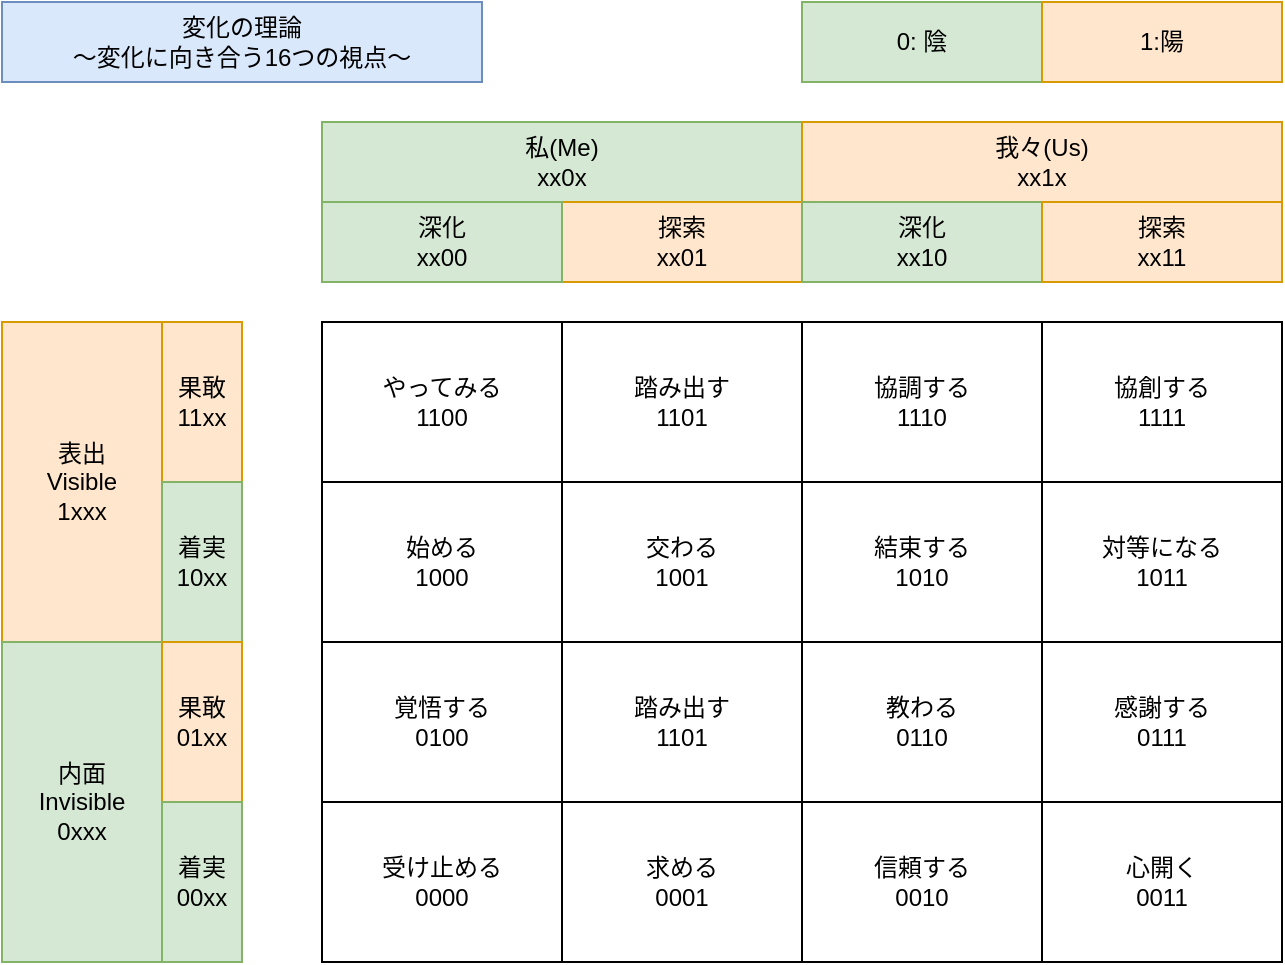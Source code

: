 <mxfile version="28.0.5">
  <diagram name="ページ1" id="mY1jggUUZ-PqJJy-1mbn">
    <mxGraphModel dx="947" dy="918" grid="1" gridSize="10" guides="1" tooltips="1" connect="1" arrows="1" fold="1" page="1" pageScale="1" pageWidth="1654" pageHeight="1169" math="0" shadow="0">
      <root>
        <mxCell id="0" />
        <mxCell id="1" parent="0" />
        <mxCell id="7bm0Vq01euhdjV_xX33Y-1" value="変化の理論&lt;div&gt;～変化に向き合う16つの視点～&lt;/div&gt;" style="text;html=1;align=center;verticalAlign=middle;whiteSpace=wrap;rounded=0;fillColor=#dae8fc;strokeColor=#6c8ebf;" parent="1" vertex="1">
          <mxGeometry x="80" y="40" width="240" height="40" as="geometry" />
        </mxCell>
        <mxCell id="7bm0Vq01euhdjV_xX33Y-2" value="私(&lt;span style=&quot;background-color: transparent; color: light-dark(rgb(0, 0, 0), rgb(255, 255, 255));&quot;&gt;Me)&lt;/span&gt;&lt;div&gt;xx0x&lt;/div&gt;" style="rounded=0;whiteSpace=wrap;html=1;fillColor=#d5e8d4;strokeColor=#82b366;" parent="1" vertex="1">
          <mxGeometry x="240" y="100" width="240" height="40" as="geometry" />
        </mxCell>
        <mxCell id="7bm0Vq01euhdjV_xX33Y-3" value="我々(&lt;span style=&quot;background-color: transparent; color: light-dark(rgb(0, 0, 0), rgb(255, 255, 255));&quot;&gt;Us)&lt;/span&gt;&lt;div&gt;&lt;span style=&quot;background-color: transparent; color: light-dark(rgb(0, 0, 0), rgb(255, 255, 255));&quot;&gt;xx1x&lt;/span&gt;&lt;/div&gt;" style="rounded=0;whiteSpace=wrap;html=1;fillColor=#ffe6cc;strokeColor=#d79b00;" parent="1" vertex="1">
          <mxGeometry x="480" y="100" width="240" height="40" as="geometry" />
        </mxCell>
        <mxCell id="7bm0Vq01euhdjV_xX33Y-4" value="表出&lt;div&gt;Visible&lt;/div&gt;&lt;div&gt;1xxx&lt;/div&gt;" style="rounded=0;whiteSpace=wrap;html=1;fillColor=#ffe6cc;strokeColor=#d79b00;" parent="1" vertex="1">
          <mxGeometry x="80" y="200" width="80" height="160" as="geometry" />
        </mxCell>
        <mxCell id="7bm0Vq01euhdjV_xX33Y-5" value="内面&lt;div&gt;Invisible&lt;/div&gt;&lt;div&gt;0xxx&lt;/div&gt;" style="rounded=0;whiteSpace=wrap;html=1;fillColor=#d5e8d4;strokeColor=#82b366;" parent="1" vertex="1">
          <mxGeometry x="80" y="360" width="80" height="160" as="geometry" />
        </mxCell>
        <mxCell id="7bm0Vq01euhdjV_xX33Y-6" value="覚悟する&lt;div&gt;0100&lt;/div&gt;" style="rounded=0;whiteSpace=wrap;html=1;" parent="1" vertex="1">
          <mxGeometry x="240" y="360" width="120" height="80" as="geometry" />
        </mxCell>
        <mxCell id="7bm0Vq01euhdjV_xX33Y-8" value="受け止める&lt;div&gt;0000&lt;/div&gt;" style="rounded=0;whiteSpace=wrap;html=1;" parent="1" vertex="1">
          <mxGeometry x="240" y="440" width="120" height="80" as="geometry" />
        </mxCell>
        <mxCell id="7bm0Vq01euhdjV_xX33Y-9" value="踏み出す&lt;div&gt;1101&lt;/div&gt;" style="rounded=0;whiteSpace=wrap;html=1;" parent="1" vertex="1">
          <mxGeometry x="360" y="360" width="120" height="80" as="geometry" />
        </mxCell>
        <mxCell id="7bm0Vq01euhdjV_xX33Y-10" value="求める&lt;div&gt;0001&lt;/div&gt;" style="rounded=0;whiteSpace=wrap;html=1;" parent="1" vertex="1">
          <mxGeometry x="360" y="440" width="120" height="80" as="geometry" />
        </mxCell>
        <mxCell id="kglB9Ma2vivmBg4flOzL-1" value="探索&lt;div&gt;xx01&lt;/div&gt;" style="rounded=0;whiteSpace=wrap;html=1;fillColor=#ffe6cc;strokeColor=#d79b00;" vertex="1" parent="1">
          <mxGeometry x="360" y="140" width="120" height="40" as="geometry" />
        </mxCell>
        <mxCell id="kglB9Ma2vivmBg4flOzL-2" value="深化&lt;br&gt;&lt;div&gt;xx00&lt;/div&gt;" style="rounded=0;whiteSpace=wrap;html=1;fillColor=#d5e8d4;strokeColor=#82b366;" vertex="1" parent="1">
          <mxGeometry x="240" y="140" width="120" height="40" as="geometry" />
        </mxCell>
        <mxCell id="kglB9Ma2vivmBg4flOzL-6" value="果敢&lt;div&gt;11xx&lt;/div&gt;" style="rounded=0;whiteSpace=wrap;html=1;fillColor=#ffe6cc;strokeColor=#d79b00;" vertex="1" parent="1">
          <mxGeometry x="160" y="200" width="40" height="80" as="geometry" />
        </mxCell>
        <mxCell id="kglB9Ma2vivmBg4flOzL-7" value="着実&lt;div&gt;10xx&lt;/div&gt;" style="rounded=0;whiteSpace=wrap;html=1;fillColor=#d5e8d4;strokeColor=#82b366;" vertex="1" parent="1">
          <mxGeometry x="160" y="280" width="40" height="80" as="geometry" />
        </mxCell>
        <mxCell id="kglB9Ma2vivmBg4flOzL-8" value="果敢&lt;div&gt;01xx&lt;/div&gt;" style="rounded=0;whiteSpace=wrap;html=1;fillColor=#ffe6cc;strokeColor=#d79b00;" vertex="1" parent="1">
          <mxGeometry x="160" y="360" width="40" height="80" as="geometry" />
        </mxCell>
        <mxCell id="kglB9Ma2vivmBg4flOzL-9" value="着実&lt;div&gt;00xx&lt;/div&gt;" style="rounded=0;whiteSpace=wrap;html=1;fillColor=#d5e8d4;strokeColor=#82b366;" vertex="1" parent="1">
          <mxGeometry x="160" y="440" width="40" height="80" as="geometry" />
        </mxCell>
        <mxCell id="kglB9Ma2vivmBg4flOzL-10" value="深化&lt;div&gt;xx10&lt;/div&gt;" style="rounded=0;whiteSpace=wrap;html=1;fillColor=#d5e8d4;strokeColor=#82b366;" vertex="1" parent="1">
          <mxGeometry x="480" y="140" width="120" height="40" as="geometry" />
        </mxCell>
        <mxCell id="kglB9Ma2vivmBg4flOzL-11" value="探索&lt;div&gt;xx11&lt;/div&gt;" style="rounded=0;whiteSpace=wrap;html=1;fillColor=#ffe6cc;strokeColor=#d79b00;" vertex="1" parent="1">
          <mxGeometry x="600" y="140" width="120" height="40" as="geometry" />
        </mxCell>
        <mxCell id="kglB9Ma2vivmBg4flOzL-12" value="0: 陰" style="rounded=0;whiteSpace=wrap;html=1;fillColor=#d5e8d4;strokeColor=#82b366;" vertex="1" parent="1">
          <mxGeometry x="480" y="40" width="120" height="40" as="geometry" />
        </mxCell>
        <mxCell id="kglB9Ma2vivmBg4flOzL-13" value="1:陽" style="rounded=0;whiteSpace=wrap;html=1;fillColor=#ffe6cc;strokeColor=#d79b00;" vertex="1" parent="1">
          <mxGeometry x="600" y="40" width="120" height="40" as="geometry" />
        </mxCell>
        <mxCell id="kglB9Ma2vivmBg4flOzL-14" value="やってみる&lt;div&gt;1100&lt;/div&gt;" style="rounded=0;whiteSpace=wrap;html=1;" vertex="1" parent="1">
          <mxGeometry x="240" y="200" width="120" height="80" as="geometry" />
        </mxCell>
        <mxCell id="kglB9Ma2vivmBg4flOzL-15" value="始める&lt;div&gt;1000&lt;/div&gt;" style="rounded=0;whiteSpace=wrap;html=1;" vertex="1" parent="1">
          <mxGeometry x="240" y="280" width="120" height="80" as="geometry" />
        </mxCell>
        <mxCell id="kglB9Ma2vivmBg4flOzL-16" value="交わる&lt;div&gt;1001&lt;/div&gt;" style="rounded=0;whiteSpace=wrap;html=1;" vertex="1" parent="1">
          <mxGeometry x="360" y="280" width="120" height="80" as="geometry" />
        </mxCell>
        <mxCell id="kglB9Ma2vivmBg4flOzL-17" value="踏み出す&lt;div&gt;1101&lt;/div&gt;" style="rounded=0;whiteSpace=wrap;html=1;" vertex="1" parent="1">
          <mxGeometry x="360" y="200" width="120" height="80" as="geometry" />
        </mxCell>
        <mxCell id="kglB9Ma2vivmBg4flOzL-18" value="教わる&lt;br&gt;&lt;div&gt;0110&lt;/div&gt;" style="rounded=0;whiteSpace=wrap;html=1;" vertex="1" parent="1">
          <mxGeometry x="480" y="360" width="120" height="80" as="geometry" />
        </mxCell>
        <mxCell id="kglB9Ma2vivmBg4flOzL-19" value="信頼する&lt;div&gt;0010&lt;/div&gt;" style="rounded=0;whiteSpace=wrap;html=1;" vertex="1" parent="1">
          <mxGeometry x="480" y="440" width="120" height="80" as="geometry" />
        </mxCell>
        <mxCell id="kglB9Ma2vivmBg4flOzL-20" value="感謝する&lt;br&gt;&lt;div&gt;0111&lt;/div&gt;" style="rounded=0;whiteSpace=wrap;html=1;" vertex="1" parent="1">
          <mxGeometry x="600" y="360" width="120" height="80" as="geometry" />
        </mxCell>
        <mxCell id="kglB9Ma2vivmBg4flOzL-21" value="心開く&lt;div&gt;0011&lt;/div&gt;" style="rounded=0;whiteSpace=wrap;html=1;" vertex="1" parent="1">
          <mxGeometry x="600" y="440" width="120" height="80" as="geometry" />
        </mxCell>
        <mxCell id="kglB9Ma2vivmBg4flOzL-22" value="協調する&lt;br&gt;&lt;div&gt;1110&lt;/div&gt;" style="rounded=0;whiteSpace=wrap;html=1;" vertex="1" parent="1">
          <mxGeometry x="480" y="200" width="120" height="80" as="geometry" />
        </mxCell>
        <mxCell id="kglB9Ma2vivmBg4flOzL-23" value="結束する&lt;div&gt;1010&lt;/div&gt;" style="rounded=0;whiteSpace=wrap;html=1;" vertex="1" parent="1">
          <mxGeometry x="480" y="280" width="120" height="80" as="geometry" />
        </mxCell>
        <mxCell id="kglB9Ma2vivmBg4flOzL-24" value="対等になる&lt;br&gt;&lt;div&gt;1011&lt;/div&gt;" style="rounded=0;whiteSpace=wrap;html=1;" vertex="1" parent="1">
          <mxGeometry x="600" y="280" width="120" height="80" as="geometry" />
        </mxCell>
        <mxCell id="kglB9Ma2vivmBg4flOzL-25" value="協創する&lt;br&gt;&lt;div&gt;1111&lt;/div&gt;" style="rounded=0;whiteSpace=wrap;html=1;" vertex="1" parent="1">
          <mxGeometry x="600" y="200" width="120" height="80" as="geometry" />
        </mxCell>
      </root>
    </mxGraphModel>
  </diagram>
</mxfile>
